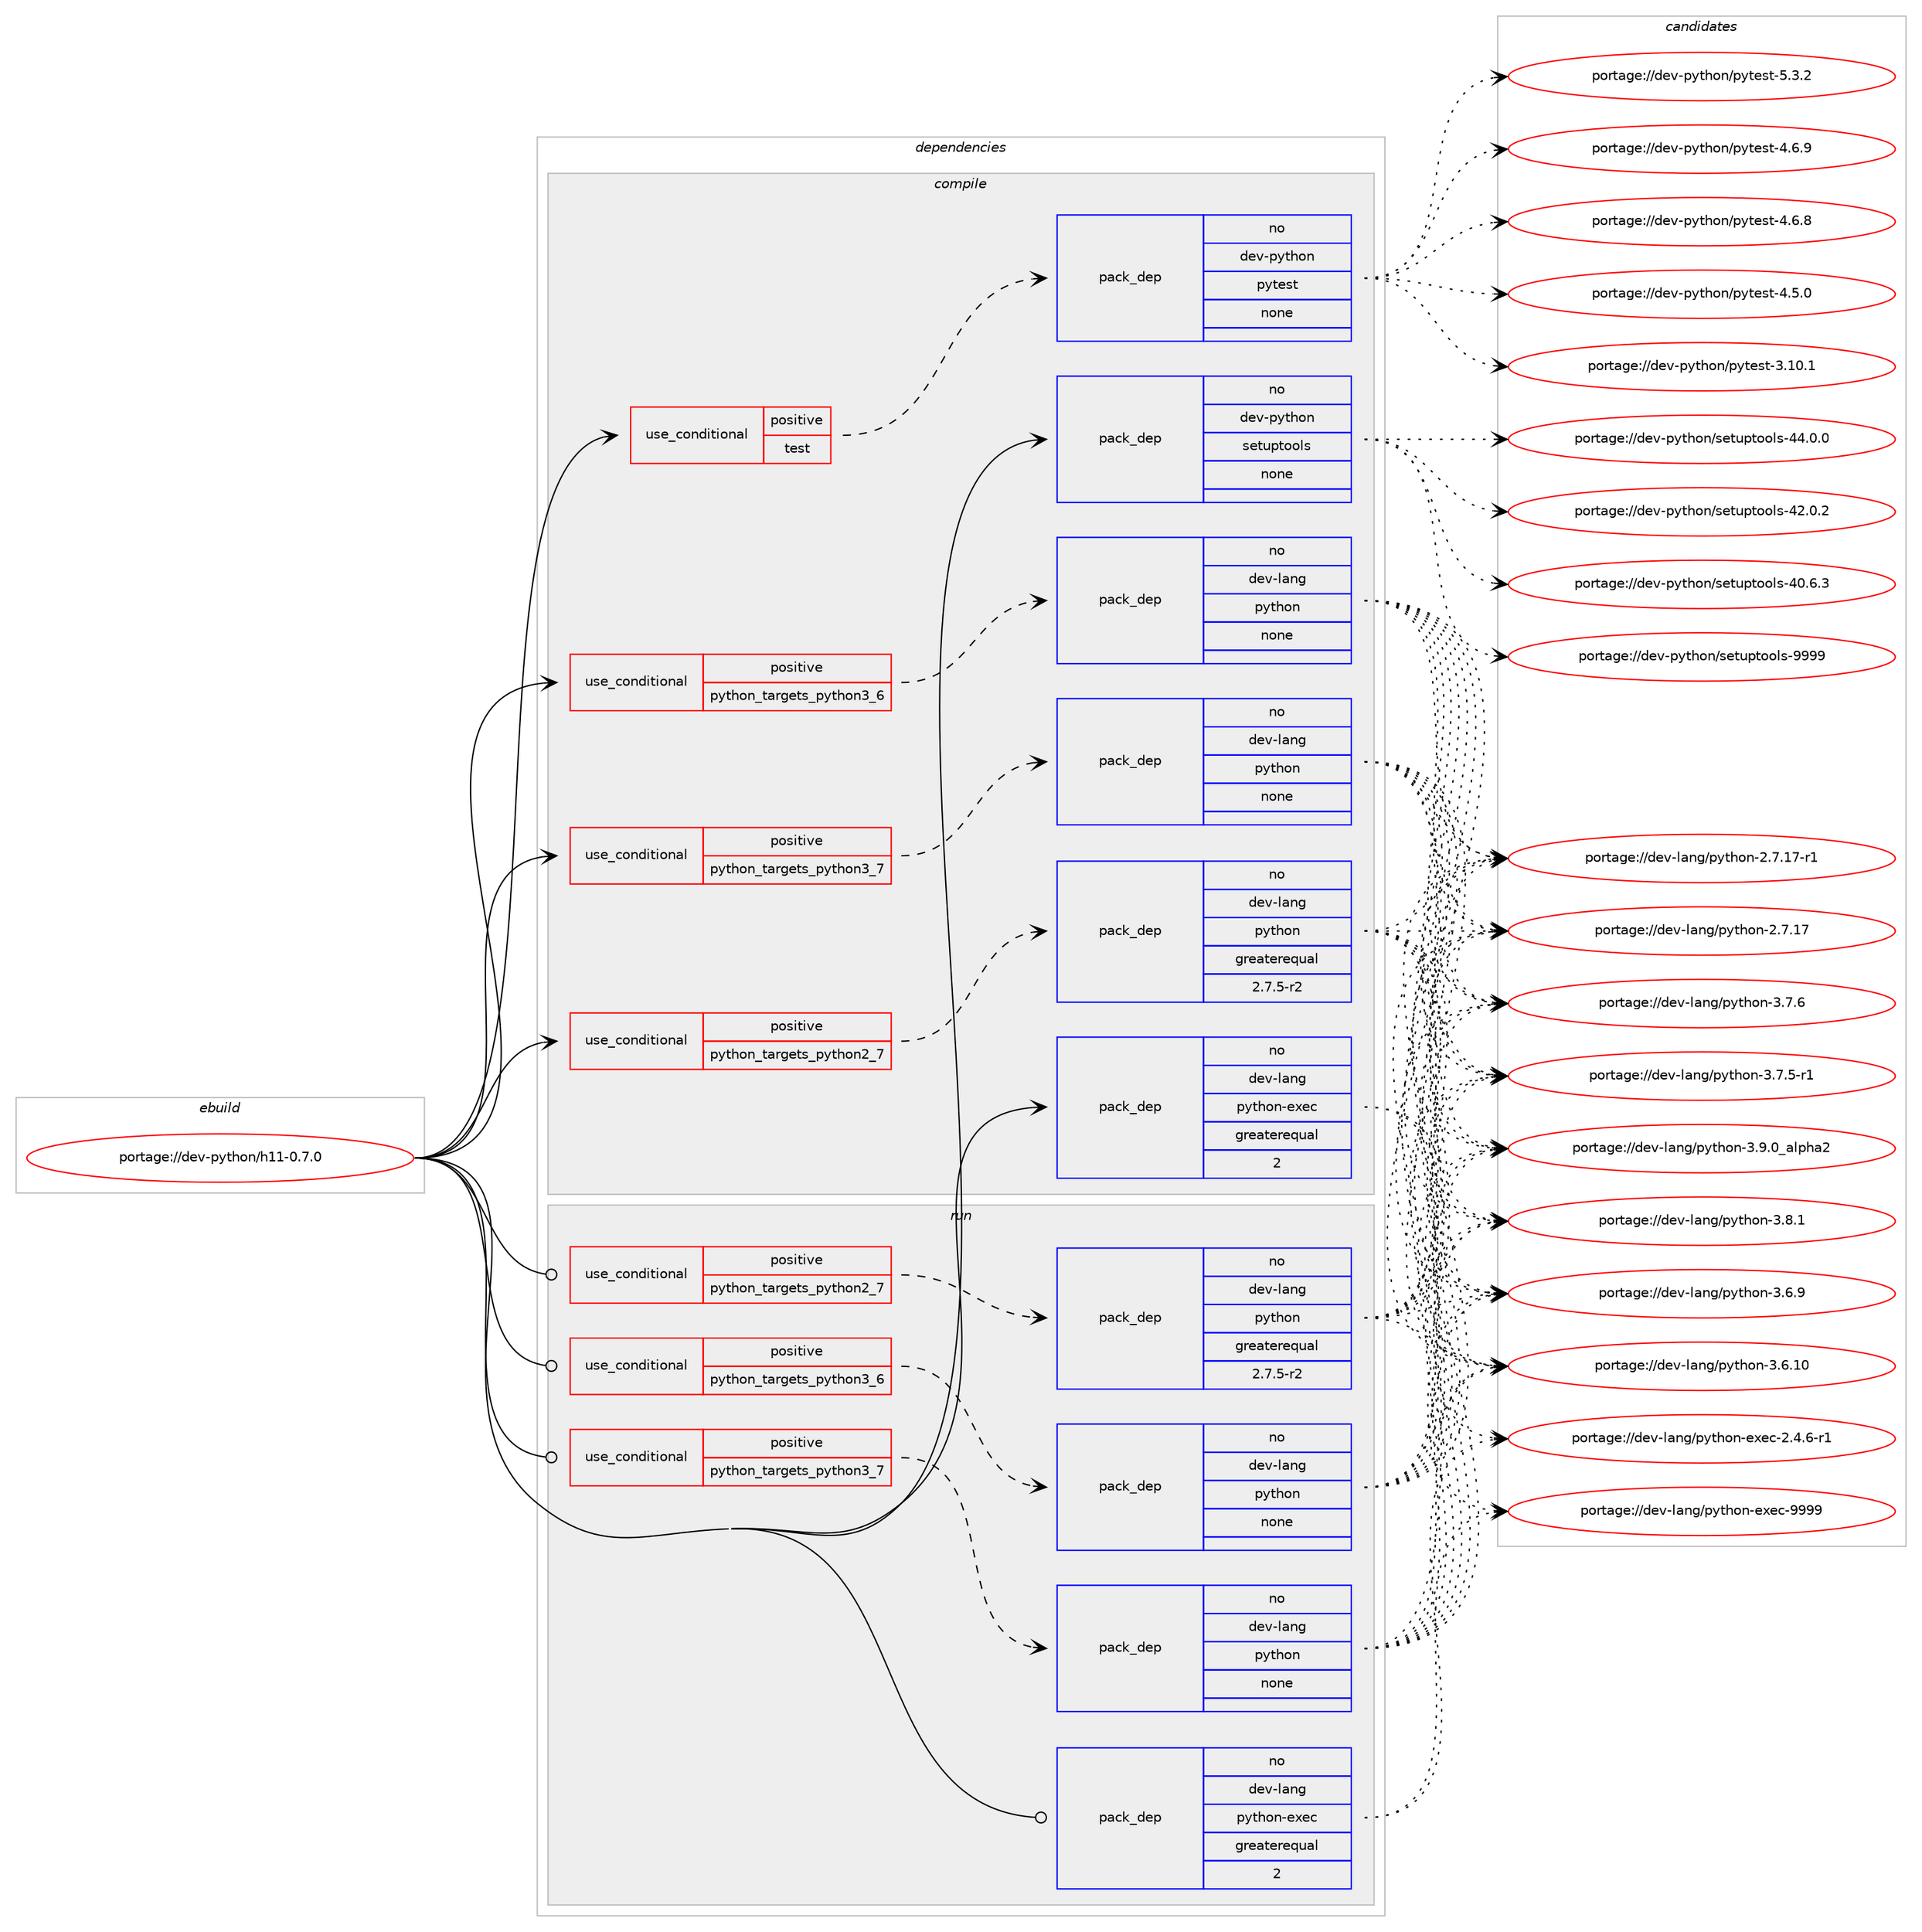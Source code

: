 digraph prolog {

# *************
# Graph options
# *************

newrank=true;
concentrate=true;
compound=true;
graph [rankdir=LR,fontname=Helvetica,fontsize=10,ranksep=1.5];#, ranksep=2.5, nodesep=0.2];
edge  [arrowhead=vee];
node  [fontname=Helvetica,fontsize=10];

# **********
# The ebuild
# **********

subgraph cluster_leftcol {
color=gray;
label=<<i>ebuild</i>>;
id [label="portage://dev-python/h11-0.7.0", color=red, width=4, href="../dev-python/h11-0.7.0.svg"];
}

# ****************
# The dependencies
# ****************

subgraph cluster_midcol {
color=gray;
label=<<i>dependencies</i>>;
subgraph cluster_compile {
fillcolor="#eeeeee";
style=filled;
label=<<i>compile</i>>;
subgraph cond115002 {
dependency457292 [label=<<TABLE BORDER="0" CELLBORDER="1" CELLSPACING="0" CELLPADDING="4"><TR><TD ROWSPAN="3" CELLPADDING="10">use_conditional</TD></TR><TR><TD>positive</TD></TR><TR><TD>python_targets_python2_7</TD></TR></TABLE>>, shape=none, color=red];
subgraph pack337307 {
dependency457293 [label=<<TABLE BORDER="0" CELLBORDER="1" CELLSPACING="0" CELLPADDING="4" WIDTH="220"><TR><TD ROWSPAN="6" CELLPADDING="30">pack_dep</TD></TR><TR><TD WIDTH="110">no</TD></TR><TR><TD>dev-lang</TD></TR><TR><TD>python</TD></TR><TR><TD>greaterequal</TD></TR><TR><TD>2.7.5-r2</TD></TR></TABLE>>, shape=none, color=blue];
}
dependency457292:e -> dependency457293:w [weight=20,style="dashed",arrowhead="vee"];
}
id:e -> dependency457292:w [weight=20,style="solid",arrowhead="vee"];
subgraph cond115003 {
dependency457294 [label=<<TABLE BORDER="0" CELLBORDER="1" CELLSPACING="0" CELLPADDING="4"><TR><TD ROWSPAN="3" CELLPADDING="10">use_conditional</TD></TR><TR><TD>positive</TD></TR><TR><TD>python_targets_python3_6</TD></TR></TABLE>>, shape=none, color=red];
subgraph pack337308 {
dependency457295 [label=<<TABLE BORDER="0" CELLBORDER="1" CELLSPACING="0" CELLPADDING="4" WIDTH="220"><TR><TD ROWSPAN="6" CELLPADDING="30">pack_dep</TD></TR><TR><TD WIDTH="110">no</TD></TR><TR><TD>dev-lang</TD></TR><TR><TD>python</TD></TR><TR><TD>none</TD></TR><TR><TD></TD></TR></TABLE>>, shape=none, color=blue];
}
dependency457294:e -> dependency457295:w [weight=20,style="dashed",arrowhead="vee"];
}
id:e -> dependency457294:w [weight=20,style="solid",arrowhead="vee"];
subgraph cond115004 {
dependency457296 [label=<<TABLE BORDER="0" CELLBORDER="1" CELLSPACING="0" CELLPADDING="4"><TR><TD ROWSPAN="3" CELLPADDING="10">use_conditional</TD></TR><TR><TD>positive</TD></TR><TR><TD>python_targets_python3_7</TD></TR></TABLE>>, shape=none, color=red];
subgraph pack337309 {
dependency457297 [label=<<TABLE BORDER="0" CELLBORDER="1" CELLSPACING="0" CELLPADDING="4" WIDTH="220"><TR><TD ROWSPAN="6" CELLPADDING="30">pack_dep</TD></TR><TR><TD WIDTH="110">no</TD></TR><TR><TD>dev-lang</TD></TR><TR><TD>python</TD></TR><TR><TD>none</TD></TR><TR><TD></TD></TR></TABLE>>, shape=none, color=blue];
}
dependency457296:e -> dependency457297:w [weight=20,style="dashed",arrowhead="vee"];
}
id:e -> dependency457296:w [weight=20,style="solid",arrowhead="vee"];
subgraph cond115005 {
dependency457298 [label=<<TABLE BORDER="0" CELLBORDER="1" CELLSPACING="0" CELLPADDING="4"><TR><TD ROWSPAN="3" CELLPADDING="10">use_conditional</TD></TR><TR><TD>positive</TD></TR><TR><TD>test</TD></TR></TABLE>>, shape=none, color=red];
subgraph pack337310 {
dependency457299 [label=<<TABLE BORDER="0" CELLBORDER="1" CELLSPACING="0" CELLPADDING="4" WIDTH="220"><TR><TD ROWSPAN="6" CELLPADDING="30">pack_dep</TD></TR><TR><TD WIDTH="110">no</TD></TR><TR><TD>dev-python</TD></TR><TR><TD>pytest</TD></TR><TR><TD>none</TD></TR><TR><TD></TD></TR></TABLE>>, shape=none, color=blue];
}
dependency457298:e -> dependency457299:w [weight=20,style="dashed",arrowhead="vee"];
}
id:e -> dependency457298:w [weight=20,style="solid",arrowhead="vee"];
subgraph pack337311 {
dependency457300 [label=<<TABLE BORDER="0" CELLBORDER="1" CELLSPACING="0" CELLPADDING="4" WIDTH="220"><TR><TD ROWSPAN="6" CELLPADDING="30">pack_dep</TD></TR><TR><TD WIDTH="110">no</TD></TR><TR><TD>dev-lang</TD></TR><TR><TD>python-exec</TD></TR><TR><TD>greaterequal</TD></TR><TR><TD>2</TD></TR></TABLE>>, shape=none, color=blue];
}
id:e -> dependency457300:w [weight=20,style="solid",arrowhead="vee"];
subgraph pack337312 {
dependency457301 [label=<<TABLE BORDER="0" CELLBORDER="1" CELLSPACING="0" CELLPADDING="4" WIDTH="220"><TR><TD ROWSPAN="6" CELLPADDING="30">pack_dep</TD></TR><TR><TD WIDTH="110">no</TD></TR><TR><TD>dev-python</TD></TR><TR><TD>setuptools</TD></TR><TR><TD>none</TD></TR><TR><TD></TD></TR></TABLE>>, shape=none, color=blue];
}
id:e -> dependency457301:w [weight=20,style="solid",arrowhead="vee"];
}
subgraph cluster_compileandrun {
fillcolor="#eeeeee";
style=filled;
label=<<i>compile and run</i>>;
}
subgraph cluster_run {
fillcolor="#eeeeee";
style=filled;
label=<<i>run</i>>;
subgraph cond115006 {
dependency457302 [label=<<TABLE BORDER="0" CELLBORDER="1" CELLSPACING="0" CELLPADDING="4"><TR><TD ROWSPAN="3" CELLPADDING="10">use_conditional</TD></TR><TR><TD>positive</TD></TR><TR><TD>python_targets_python2_7</TD></TR></TABLE>>, shape=none, color=red];
subgraph pack337313 {
dependency457303 [label=<<TABLE BORDER="0" CELLBORDER="1" CELLSPACING="0" CELLPADDING="4" WIDTH="220"><TR><TD ROWSPAN="6" CELLPADDING="30">pack_dep</TD></TR><TR><TD WIDTH="110">no</TD></TR><TR><TD>dev-lang</TD></TR><TR><TD>python</TD></TR><TR><TD>greaterequal</TD></TR><TR><TD>2.7.5-r2</TD></TR></TABLE>>, shape=none, color=blue];
}
dependency457302:e -> dependency457303:w [weight=20,style="dashed",arrowhead="vee"];
}
id:e -> dependency457302:w [weight=20,style="solid",arrowhead="odot"];
subgraph cond115007 {
dependency457304 [label=<<TABLE BORDER="0" CELLBORDER="1" CELLSPACING="0" CELLPADDING="4"><TR><TD ROWSPAN="3" CELLPADDING="10">use_conditional</TD></TR><TR><TD>positive</TD></TR><TR><TD>python_targets_python3_6</TD></TR></TABLE>>, shape=none, color=red];
subgraph pack337314 {
dependency457305 [label=<<TABLE BORDER="0" CELLBORDER="1" CELLSPACING="0" CELLPADDING="4" WIDTH="220"><TR><TD ROWSPAN="6" CELLPADDING="30">pack_dep</TD></TR><TR><TD WIDTH="110">no</TD></TR><TR><TD>dev-lang</TD></TR><TR><TD>python</TD></TR><TR><TD>none</TD></TR><TR><TD></TD></TR></TABLE>>, shape=none, color=blue];
}
dependency457304:e -> dependency457305:w [weight=20,style="dashed",arrowhead="vee"];
}
id:e -> dependency457304:w [weight=20,style="solid",arrowhead="odot"];
subgraph cond115008 {
dependency457306 [label=<<TABLE BORDER="0" CELLBORDER="1" CELLSPACING="0" CELLPADDING="4"><TR><TD ROWSPAN="3" CELLPADDING="10">use_conditional</TD></TR><TR><TD>positive</TD></TR><TR><TD>python_targets_python3_7</TD></TR></TABLE>>, shape=none, color=red];
subgraph pack337315 {
dependency457307 [label=<<TABLE BORDER="0" CELLBORDER="1" CELLSPACING="0" CELLPADDING="4" WIDTH="220"><TR><TD ROWSPAN="6" CELLPADDING="30">pack_dep</TD></TR><TR><TD WIDTH="110">no</TD></TR><TR><TD>dev-lang</TD></TR><TR><TD>python</TD></TR><TR><TD>none</TD></TR><TR><TD></TD></TR></TABLE>>, shape=none, color=blue];
}
dependency457306:e -> dependency457307:w [weight=20,style="dashed",arrowhead="vee"];
}
id:e -> dependency457306:w [weight=20,style="solid",arrowhead="odot"];
subgraph pack337316 {
dependency457308 [label=<<TABLE BORDER="0" CELLBORDER="1" CELLSPACING="0" CELLPADDING="4" WIDTH="220"><TR><TD ROWSPAN="6" CELLPADDING="30">pack_dep</TD></TR><TR><TD WIDTH="110">no</TD></TR><TR><TD>dev-lang</TD></TR><TR><TD>python-exec</TD></TR><TR><TD>greaterequal</TD></TR><TR><TD>2</TD></TR></TABLE>>, shape=none, color=blue];
}
id:e -> dependency457308:w [weight=20,style="solid",arrowhead="odot"];
}
}

# **************
# The candidates
# **************

subgraph cluster_choices {
rank=same;
color=gray;
label=<<i>candidates</i>>;

subgraph choice337307 {
color=black;
nodesep=1;
choice10010111845108971101034711212111610411111045514657464895971081121049750 [label="portage://dev-lang/python-3.9.0_alpha2", color=red, width=4,href="../dev-lang/python-3.9.0_alpha2.svg"];
choice100101118451089711010347112121116104111110455146564649 [label="portage://dev-lang/python-3.8.1", color=red, width=4,href="../dev-lang/python-3.8.1.svg"];
choice100101118451089711010347112121116104111110455146554654 [label="portage://dev-lang/python-3.7.6", color=red, width=4,href="../dev-lang/python-3.7.6.svg"];
choice1001011184510897110103471121211161041111104551465546534511449 [label="portage://dev-lang/python-3.7.5-r1", color=red, width=4,href="../dev-lang/python-3.7.5-r1.svg"];
choice100101118451089711010347112121116104111110455146544657 [label="portage://dev-lang/python-3.6.9", color=red, width=4,href="../dev-lang/python-3.6.9.svg"];
choice10010111845108971101034711212111610411111045514654464948 [label="portage://dev-lang/python-3.6.10", color=red, width=4,href="../dev-lang/python-3.6.10.svg"];
choice100101118451089711010347112121116104111110455046554649554511449 [label="portage://dev-lang/python-2.7.17-r1", color=red, width=4,href="../dev-lang/python-2.7.17-r1.svg"];
choice10010111845108971101034711212111610411111045504655464955 [label="portage://dev-lang/python-2.7.17", color=red, width=4,href="../dev-lang/python-2.7.17.svg"];
dependency457293:e -> choice10010111845108971101034711212111610411111045514657464895971081121049750:w [style=dotted,weight="100"];
dependency457293:e -> choice100101118451089711010347112121116104111110455146564649:w [style=dotted,weight="100"];
dependency457293:e -> choice100101118451089711010347112121116104111110455146554654:w [style=dotted,weight="100"];
dependency457293:e -> choice1001011184510897110103471121211161041111104551465546534511449:w [style=dotted,weight="100"];
dependency457293:e -> choice100101118451089711010347112121116104111110455146544657:w [style=dotted,weight="100"];
dependency457293:e -> choice10010111845108971101034711212111610411111045514654464948:w [style=dotted,weight="100"];
dependency457293:e -> choice100101118451089711010347112121116104111110455046554649554511449:w [style=dotted,weight="100"];
dependency457293:e -> choice10010111845108971101034711212111610411111045504655464955:w [style=dotted,weight="100"];
}
subgraph choice337308 {
color=black;
nodesep=1;
choice10010111845108971101034711212111610411111045514657464895971081121049750 [label="portage://dev-lang/python-3.9.0_alpha2", color=red, width=4,href="../dev-lang/python-3.9.0_alpha2.svg"];
choice100101118451089711010347112121116104111110455146564649 [label="portage://dev-lang/python-3.8.1", color=red, width=4,href="../dev-lang/python-3.8.1.svg"];
choice100101118451089711010347112121116104111110455146554654 [label="portage://dev-lang/python-3.7.6", color=red, width=4,href="../dev-lang/python-3.7.6.svg"];
choice1001011184510897110103471121211161041111104551465546534511449 [label="portage://dev-lang/python-3.7.5-r1", color=red, width=4,href="../dev-lang/python-3.7.5-r1.svg"];
choice100101118451089711010347112121116104111110455146544657 [label="portage://dev-lang/python-3.6.9", color=red, width=4,href="../dev-lang/python-3.6.9.svg"];
choice10010111845108971101034711212111610411111045514654464948 [label="portage://dev-lang/python-3.6.10", color=red, width=4,href="../dev-lang/python-3.6.10.svg"];
choice100101118451089711010347112121116104111110455046554649554511449 [label="portage://dev-lang/python-2.7.17-r1", color=red, width=4,href="../dev-lang/python-2.7.17-r1.svg"];
choice10010111845108971101034711212111610411111045504655464955 [label="portage://dev-lang/python-2.7.17", color=red, width=4,href="../dev-lang/python-2.7.17.svg"];
dependency457295:e -> choice10010111845108971101034711212111610411111045514657464895971081121049750:w [style=dotted,weight="100"];
dependency457295:e -> choice100101118451089711010347112121116104111110455146564649:w [style=dotted,weight="100"];
dependency457295:e -> choice100101118451089711010347112121116104111110455146554654:w [style=dotted,weight="100"];
dependency457295:e -> choice1001011184510897110103471121211161041111104551465546534511449:w [style=dotted,weight="100"];
dependency457295:e -> choice100101118451089711010347112121116104111110455146544657:w [style=dotted,weight="100"];
dependency457295:e -> choice10010111845108971101034711212111610411111045514654464948:w [style=dotted,weight="100"];
dependency457295:e -> choice100101118451089711010347112121116104111110455046554649554511449:w [style=dotted,weight="100"];
dependency457295:e -> choice10010111845108971101034711212111610411111045504655464955:w [style=dotted,weight="100"];
}
subgraph choice337309 {
color=black;
nodesep=1;
choice10010111845108971101034711212111610411111045514657464895971081121049750 [label="portage://dev-lang/python-3.9.0_alpha2", color=red, width=4,href="../dev-lang/python-3.9.0_alpha2.svg"];
choice100101118451089711010347112121116104111110455146564649 [label="portage://dev-lang/python-3.8.1", color=red, width=4,href="../dev-lang/python-3.8.1.svg"];
choice100101118451089711010347112121116104111110455146554654 [label="portage://dev-lang/python-3.7.6", color=red, width=4,href="../dev-lang/python-3.7.6.svg"];
choice1001011184510897110103471121211161041111104551465546534511449 [label="portage://dev-lang/python-3.7.5-r1", color=red, width=4,href="../dev-lang/python-3.7.5-r1.svg"];
choice100101118451089711010347112121116104111110455146544657 [label="portage://dev-lang/python-3.6.9", color=red, width=4,href="../dev-lang/python-3.6.9.svg"];
choice10010111845108971101034711212111610411111045514654464948 [label="portage://dev-lang/python-3.6.10", color=red, width=4,href="../dev-lang/python-3.6.10.svg"];
choice100101118451089711010347112121116104111110455046554649554511449 [label="portage://dev-lang/python-2.7.17-r1", color=red, width=4,href="../dev-lang/python-2.7.17-r1.svg"];
choice10010111845108971101034711212111610411111045504655464955 [label="portage://dev-lang/python-2.7.17", color=red, width=4,href="../dev-lang/python-2.7.17.svg"];
dependency457297:e -> choice10010111845108971101034711212111610411111045514657464895971081121049750:w [style=dotted,weight="100"];
dependency457297:e -> choice100101118451089711010347112121116104111110455146564649:w [style=dotted,weight="100"];
dependency457297:e -> choice100101118451089711010347112121116104111110455146554654:w [style=dotted,weight="100"];
dependency457297:e -> choice1001011184510897110103471121211161041111104551465546534511449:w [style=dotted,weight="100"];
dependency457297:e -> choice100101118451089711010347112121116104111110455146544657:w [style=dotted,weight="100"];
dependency457297:e -> choice10010111845108971101034711212111610411111045514654464948:w [style=dotted,weight="100"];
dependency457297:e -> choice100101118451089711010347112121116104111110455046554649554511449:w [style=dotted,weight="100"];
dependency457297:e -> choice10010111845108971101034711212111610411111045504655464955:w [style=dotted,weight="100"];
}
subgraph choice337310 {
color=black;
nodesep=1;
choice1001011184511212111610411111047112121116101115116455346514650 [label="portage://dev-python/pytest-5.3.2", color=red, width=4,href="../dev-python/pytest-5.3.2.svg"];
choice1001011184511212111610411111047112121116101115116455246544657 [label="portage://dev-python/pytest-4.6.9", color=red, width=4,href="../dev-python/pytest-4.6.9.svg"];
choice1001011184511212111610411111047112121116101115116455246544656 [label="portage://dev-python/pytest-4.6.8", color=red, width=4,href="../dev-python/pytest-4.6.8.svg"];
choice1001011184511212111610411111047112121116101115116455246534648 [label="portage://dev-python/pytest-4.5.0", color=red, width=4,href="../dev-python/pytest-4.5.0.svg"];
choice100101118451121211161041111104711212111610111511645514649484649 [label="portage://dev-python/pytest-3.10.1", color=red, width=4,href="../dev-python/pytest-3.10.1.svg"];
dependency457299:e -> choice1001011184511212111610411111047112121116101115116455346514650:w [style=dotted,weight="100"];
dependency457299:e -> choice1001011184511212111610411111047112121116101115116455246544657:w [style=dotted,weight="100"];
dependency457299:e -> choice1001011184511212111610411111047112121116101115116455246544656:w [style=dotted,weight="100"];
dependency457299:e -> choice1001011184511212111610411111047112121116101115116455246534648:w [style=dotted,weight="100"];
dependency457299:e -> choice100101118451121211161041111104711212111610111511645514649484649:w [style=dotted,weight="100"];
}
subgraph choice337311 {
color=black;
nodesep=1;
choice10010111845108971101034711212111610411111045101120101994557575757 [label="portage://dev-lang/python-exec-9999", color=red, width=4,href="../dev-lang/python-exec-9999.svg"];
choice10010111845108971101034711212111610411111045101120101994550465246544511449 [label="portage://dev-lang/python-exec-2.4.6-r1", color=red, width=4,href="../dev-lang/python-exec-2.4.6-r1.svg"];
dependency457300:e -> choice10010111845108971101034711212111610411111045101120101994557575757:w [style=dotted,weight="100"];
dependency457300:e -> choice10010111845108971101034711212111610411111045101120101994550465246544511449:w [style=dotted,weight="100"];
}
subgraph choice337312 {
color=black;
nodesep=1;
choice10010111845112121116104111110471151011161171121161111111081154557575757 [label="portage://dev-python/setuptools-9999", color=red, width=4,href="../dev-python/setuptools-9999.svg"];
choice100101118451121211161041111104711510111611711211611111110811545525246484648 [label="portage://dev-python/setuptools-44.0.0", color=red, width=4,href="../dev-python/setuptools-44.0.0.svg"];
choice100101118451121211161041111104711510111611711211611111110811545525046484650 [label="portage://dev-python/setuptools-42.0.2", color=red, width=4,href="../dev-python/setuptools-42.0.2.svg"];
choice100101118451121211161041111104711510111611711211611111110811545524846544651 [label="portage://dev-python/setuptools-40.6.3", color=red, width=4,href="../dev-python/setuptools-40.6.3.svg"];
dependency457301:e -> choice10010111845112121116104111110471151011161171121161111111081154557575757:w [style=dotted,weight="100"];
dependency457301:e -> choice100101118451121211161041111104711510111611711211611111110811545525246484648:w [style=dotted,weight="100"];
dependency457301:e -> choice100101118451121211161041111104711510111611711211611111110811545525046484650:w [style=dotted,weight="100"];
dependency457301:e -> choice100101118451121211161041111104711510111611711211611111110811545524846544651:w [style=dotted,weight="100"];
}
subgraph choice337313 {
color=black;
nodesep=1;
choice10010111845108971101034711212111610411111045514657464895971081121049750 [label="portage://dev-lang/python-3.9.0_alpha2", color=red, width=4,href="../dev-lang/python-3.9.0_alpha2.svg"];
choice100101118451089711010347112121116104111110455146564649 [label="portage://dev-lang/python-3.8.1", color=red, width=4,href="../dev-lang/python-3.8.1.svg"];
choice100101118451089711010347112121116104111110455146554654 [label="portage://dev-lang/python-3.7.6", color=red, width=4,href="../dev-lang/python-3.7.6.svg"];
choice1001011184510897110103471121211161041111104551465546534511449 [label="portage://dev-lang/python-3.7.5-r1", color=red, width=4,href="../dev-lang/python-3.7.5-r1.svg"];
choice100101118451089711010347112121116104111110455146544657 [label="portage://dev-lang/python-3.6.9", color=red, width=4,href="../dev-lang/python-3.6.9.svg"];
choice10010111845108971101034711212111610411111045514654464948 [label="portage://dev-lang/python-3.6.10", color=red, width=4,href="../dev-lang/python-3.6.10.svg"];
choice100101118451089711010347112121116104111110455046554649554511449 [label="portage://dev-lang/python-2.7.17-r1", color=red, width=4,href="../dev-lang/python-2.7.17-r1.svg"];
choice10010111845108971101034711212111610411111045504655464955 [label="portage://dev-lang/python-2.7.17", color=red, width=4,href="../dev-lang/python-2.7.17.svg"];
dependency457303:e -> choice10010111845108971101034711212111610411111045514657464895971081121049750:w [style=dotted,weight="100"];
dependency457303:e -> choice100101118451089711010347112121116104111110455146564649:w [style=dotted,weight="100"];
dependency457303:e -> choice100101118451089711010347112121116104111110455146554654:w [style=dotted,weight="100"];
dependency457303:e -> choice1001011184510897110103471121211161041111104551465546534511449:w [style=dotted,weight="100"];
dependency457303:e -> choice100101118451089711010347112121116104111110455146544657:w [style=dotted,weight="100"];
dependency457303:e -> choice10010111845108971101034711212111610411111045514654464948:w [style=dotted,weight="100"];
dependency457303:e -> choice100101118451089711010347112121116104111110455046554649554511449:w [style=dotted,weight="100"];
dependency457303:e -> choice10010111845108971101034711212111610411111045504655464955:w [style=dotted,weight="100"];
}
subgraph choice337314 {
color=black;
nodesep=1;
choice10010111845108971101034711212111610411111045514657464895971081121049750 [label="portage://dev-lang/python-3.9.0_alpha2", color=red, width=4,href="../dev-lang/python-3.9.0_alpha2.svg"];
choice100101118451089711010347112121116104111110455146564649 [label="portage://dev-lang/python-3.8.1", color=red, width=4,href="../dev-lang/python-3.8.1.svg"];
choice100101118451089711010347112121116104111110455146554654 [label="portage://dev-lang/python-3.7.6", color=red, width=4,href="../dev-lang/python-3.7.6.svg"];
choice1001011184510897110103471121211161041111104551465546534511449 [label="portage://dev-lang/python-3.7.5-r1", color=red, width=4,href="../dev-lang/python-3.7.5-r1.svg"];
choice100101118451089711010347112121116104111110455146544657 [label="portage://dev-lang/python-3.6.9", color=red, width=4,href="../dev-lang/python-3.6.9.svg"];
choice10010111845108971101034711212111610411111045514654464948 [label="portage://dev-lang/python-3.6.10", color=red, width=4,href="../dev-lang/python-3.6.10.svg"];
choice100101118451089711010347112121116104111110455046554649554511449 [label="portage://dev-lang/python-2.7.17-r1", color=red, width=4,href="../dev-lang/python-2.7.17-r1.svg"];
choice10010111845108971101034711212111610411111045504655464955 [label="portage://dev-lang/python-2.7.17", color=red, width=4,href="../dev-lang/python-2.7.17.svg"];
dependency457305:e -> choice10010111845108971101034711212111610411111045514657464895971081121049750:w [style=dotted,weight="100"];
dependency457305:e -> choice100101118451089711010347112121116104111110455146564649:w [style=dotted,weight="100"];
dependency457305:e -> choice100101118451089711010347112121116104111110455146554654:w [style=dotted,weight="100"];
dependency457305:e -> choice1001011184510897110103471121211161041111104551465546534511449:w [style=dotted,weight="100"];
dependency457305:e -> choice100101118451089711010347112121116104111110455146544657:w [style=dotted,weight="100"];
dependency457305:e -> choice10010111845108971101034711212111610411111045514654464948:w [style=dotted,weight="100"];
dependency457305:e -> choice100101118451089711010347112121116104111110455046554649554511449:w [style=dotted,weight="100"];
dependency457305:e -> choice10010111845108971101034711212111610411111045504655464955:w [style=dotted,weight="100"];
}
subgraph choice337315 {
color=black;
nodesep=1;
choice10010111845108971101034711212111610411111045514657464895971081121049750 [label="portage://dev-lang/python-3.9.0_alpha2", color=red, width=4,href="../dev-lang/python-3.9.0_alpha2.svg"];
choice100101118451089711010347112121116104111110455146564649 [label="portage://dev-lang/python-3.8.1", color=red, width=4,href="../dev-lang/python-3.8.1.svg"];
choice100101118451089711010347112121116104111110455146554654 [label="portage://dev-lang/python-3.7.6", color=red, width=4,href="../dev-lang/python-3.7.6.svg"];
choice1001011184510897110103471121211161041111104551465546534511449 [label="portage://dev-lang/python-3.7.5-r1", color=red, width=4,href="../dev-lang/python-3.7.5-r1.svg"];
choice100101118451089711010347112121116104111110455146544657 [label="portage://dev-lang/python-3.6.9", color=red, width=4,href="../dev-lang/python-3.6.9.svg"];
choice10010111845108971101034711212111610411111045514654464948 [label="portage://dev-lang/python-3.6.10", color=red, width=4,href="../dev-lang/python-3.6.10.svg"];
choice100101118451089711010347112121116104111110455046554649554511449 [label="portage://dev-lang/python-2.7.17-r1", color=red, width=4,href="../dev-lang/python-2.7.17-r1.svg"];
choice10010111845108971101034711212111610411111045504655464955 [label="portage://dev-lang/python-2.7.17", color=red, width=4,href="../dev-lang/python-2.7.17.svg"];
dependency457307:e -> choice10010111845108971101034711212111610411111045514657464895971081121049750:w [style=dotted,weight="100"];
dependency457307:e -> choice100101118451089711010347112121116104111110455146564649:w [style=dotted,weight="100"];
dependency457307:e -> choice100101118451089711010347112121116104111110455146554654:w [style=dotted,weight="100"];
dependency457307:e -> choice1001011184510897110103471121211161041111104551465546534511449:w [style=dotted,weight="100"];
dependency457307:e -> choice100101118451089711010347112121116104111110455146544657:w [style=dotted,weight="100"];
dependency457307:e -> choice10010111845108971101034711212111610411111045514654464948:w [style=dotted,weight="100"];
dependency457307:e -> choice100101118451089711010347112121116104111110455046554649554511449:w [style=dotted,weight="100"];
dependency457307:e -> choice10010111845108971101034711212111610411111045504655464955:w [style=dotted,weight="100"];
}
subgraph choice337316 {
color=black;
nodesep=1;
choice10010111845108971101034711212111610411111045101120101994557575757 [label="portage://dev-lang/python-exec-9999", color=red, width=4,href="../dev-lang/python-exec-9999.svg"];
choice10010111845108971101034711212111610411111045101120101994550465246544511449 [label="portage://dev-lang/python-exec-2.4.6-r1", color=red, width=4,href="../dev-lang/python-exec-2.4.6-r1.svg"];
dependency457308:e -> choice10010111845108971101034711212111610411111045101120101994557575757:w [style=dotted,weight="100"];
dependency457308:e -> choice10010111845108971101034711212111610411111045101120101994550465246544511449:w [style=dotted,weight="100"];
}
}

}
